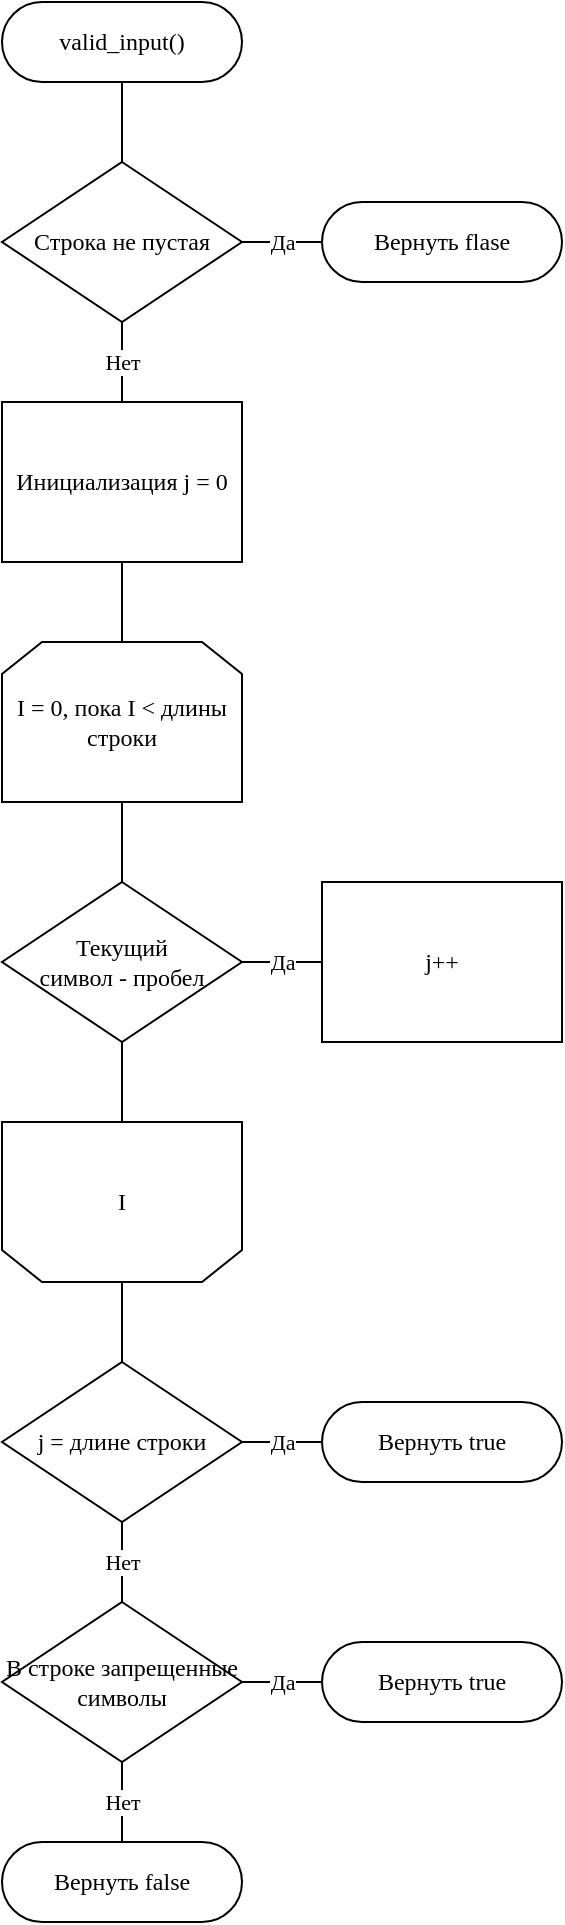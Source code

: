 <mxfile version="24.0.4" type="device">
  <diagram name="Страница — 1" id="f5qaqixOcX6vG_OhwR0j">
    <mxGraphModel dx="2269" dy="1460" grid="1" gridSize="10" guides="1" tooltips="1" connect="1" arrows="1" fold="1" page="1" pageScale="1" pageWidth="649" pageHeight="1011" math="0" shadow="0">
      <root>
        <mxCell id="0" />
        <mxCell id="1" parent="0" />
        <mxCell id="pgsB1EkeJsKvsmlyvLnq-3" style="edgeStyle=orthogonalEdgeStyle;rounded=0;orthogonalLoop=1;jettySize=auto;html=1;exitX=0.5;exitY=0.5;exitDx=0;exitDy=20;exitPerimeter=0;entryX=0.5;entryY=0;entryDx=0;entryDy=0;endArrow=none;endFill=0;fontFamily=Times New Roman;" edge="1" parent="1" source="lXoTdYUQ1xy_fdGRUUiX-2" target="pgsB1EkeJsKvsmlyvLnq-1">
          <mxGeometry relative="1" as="geometry" />
        </mxCell>
        <mxCell id="lXoTdYUQ1xy_fdGRUUiX-2" value="valid_input&lt;span style=&quot;background-color: initial;&quot;&gt;()&lt;/span&gt;" style="html=1;dashed=0;whiteSpace=wrap;shape=mxgraph.dfd.start;fontFamily=Times New Roman;" parent="1" vertex="1">
          <mxGeometry x="40" y="40" width="120" height="40" as="geometry" />
        </mxCell>
        <mxCell id="pgsB1EkeJsKvsmlyvLnq-5" value="Да" style="edgeStyle=orthogonalEdgeStyle;rounded=0;orthogonalLoop=1;jettySize=auto;html=1;exitX=1;exitY=0.5;exitDx=0;exitDy=0;endArrow=none;endFill=0;fontFamily=Times New Roman;" edge="1" parent="1" source="pgsB1EkeJsKvsmlyvLnq-1" target="pgsB1EkeJsKvsmlyvLnq-2">
          <mxGeometry relative="1" as="geometry" />
        </mxCell>
        <mxCell id="pgsB1EkeJsKvsmlyvLnq-19" value="Нет" style="edgeStyle=orthogonalEdgeStyle;rounded=0;orthogonalLoop=1;jettySize=auto;html=1;exitX=0.5;exitY=1;exitDx=0;exitDy=0;entryX=0.5;entryY=0;entryDx=0;entryDy=0;endArrow=none;endFill=0;fontFamily=Times New Roman;" edge="1" parent="1" source="pgsB1EkeJsKvsmlyvLnq-1" target="pgsB1EkeJsKvsmlyvLnq-6">
          <mxGeometry relative="1" as="geometry" />
        </mxCell>
        <mxCell id="pgsB1EkeJsKvsmlyvLnq-1" value="Строка не пустая" style="rhombus;whiteSpace=wrap;html=1;fontFamily=Times New Roman;" vertex="1" parent="1">
          <mxGeometry x="40" y="120" width="120" height="80" as="geometry" />
        </mxCell>
        <mxCell id="pgsB1EkeJsKvsmlyvLnq-2" value="Вернуть flase" style="html=1;dashed=0;whiteSpace=wrap;shape=mxgraph.dfd.start;fontFamily=Times New Roman;" vertex="1" parent="1">
          <mxGeometry x="200" y="140" width="120" height="40" as="geometry" />
        </mxCell>
        <mxCell id="pgsB1EkeJsKvsmlyvLnq-20" style="edgeStyle=orthogonalEdgeStyle;rounded=0;orthogonalLoop=1;jettySize=auto;html=1;exitX=0.5;exitY=1;exitDx=0;exitDy=0;entryX=0.5;entryY=0;entryDx=0;entryDy=0;endArrow=none;endFill=0;fontFamily=Times New Roman;" edge="1" parent="1" source="pgsB1EkeJsKvsmlyvLnq-6" target="pgsB1EkeJsKvsmlyvLnq-7">
          <mxGeometry relative="1" as="geometry" />
        </mxCell>
        <mxCell id="pgsB1EkeJsKvsmlyvLnq-6" value="Инициализация j = 0" style="rounded=0;whiteSpace=wrap;html=1;fontFamily=Times New Roman;" vertex="1" parent="1">
          <mxGeometry x="40" y="240" width="120" height="80" as="geometry" />
        </mxCell>
        <mxCell id="pgsB1EkeJsKvsmlyvLnq-21" style="edgeStyle=orthogonalEdgeStyle;rounded=0;orthogonalLoop=1;jettySize=auto;html=1;exitX=0.5;exitY=1;exitDx=0;exitDy=0;entryX=0.5;entryY=0;entryDx=0;entryDy=0;endArrow=none;endFill=0;fontFamily=Times New Roman;" edge="1" parent="1" source="pgsB1EkeJsKvsmlyvLnq-7" target="pgsB1EkeJsKvsmlyvLnq-9">
          <mxGeometry relative="1" as="geometry" />
        </mxCell>
        <mxCell id="pgsB1EkeJsKvsmlyvLnq-7" value="I = 0, пока I &amp;lt; длины строки" style="shape=loopLimit;whiteSpace=wrap;html=1;fontFamily=Times New Roman;" vertex="1" parent="1">
          <mxGeometry x="40" y="360" width="120" height="80" as="geometry" />
        </mxCell>
        <mxCell id="pgsB1EkeJsKvsmlyvLnq-23" style="edgeStyle=orthogonalEdgeStyle;rounded=0;orthogonalLoop=1;jettySize=auto;html=1;exitX=0.5;exitY=0;exitDx=0;exitDy=0;entryX=0.5;entryY=0;entryDx=0;entryDy=0;endArrow=none;endFill=0;fontFamily=Times New Roman;" edge="1" parent="1" source="pgsB1EkeJsKvsmlyvLnq-8" target="pgsB1EkeJsKvsmlyvLnq-10">
          <mxGeometry relative="1" as="geometry" />
        </mxCell>
        <mxCell id="pgsB1EkeJsKvsmlyvLnq-8" value="I" style="shape=loopLimit;whiteSpace=wrap;html=1;direction=west;fontFamily=Times New Roman;" vertex="1" parent="1">
          <mxGeometry x="40" y="600" width="120" height="80" as="geometry" />
        </mxCell>
        <mxCell id="pgsB1EkeJsKvsmlyvLnq-18" value="Да" style="edgeStyle=orthogonalEdgeStyle;rounded=0;orthogonalLoop=1;jettySize=auto;html=1;exitX=1;exitY=0.5;exitDx=0;exitDy=0;entryX=0;entryY=0.5;entryDx=0;entryDy=0;endArrow=none;endFill=0;fontFamily=Times New Roman;" edge="1" parent="1" source="pgsB1EkeJsKvsmlyvLnq-9" target="pgsB1EkeJsKvsmlyvLnq-17">
          <mxGeometry relative="1" as="geometry" />
        </mxCell>
        <mxCell id="pgsB1EkeJsKvsmlyvLnq-22" value="" style="edgeStyle=orthogonalEdgeStyle;rounded=0;orthogonalLoop=1;jettySize=auto;html=1;exitX=0.5;exitY=1;exitDx=0;exitDy=0;entryX=0.5;entryY=1;entryDx=0;entryDy=0;endArrow=none;endFill=0;fontFamily=Times New Roman;" edge="1" parent="1" source="pgsB1EkeJsKvsmlyvLnq-9" target="pgsB1EkeJsKvsmlyvLnq-8">
          <mxGeometry relative="1" as="geometry" />
        </mxCell>
        <mxCell id="pgsB1EkeJsKvsmlyvLnq-9" value="Текущий &lt;br&gt;символ - пробел" style="rhombus;whiteSpace=wrap;html=1;fontFamily=Times New Roman;" vertex="1" parent="1">
          <mxGeometry x="40" y="480" width="120" height="80" as="geometry" />
        </mxCell>
        <mxCell id="pgsB1EkeJsKvsmlyvLnq-25" value="Нет" style="edgeStyle=orthogonalEdgeStyle;rounded=0;orthogonalLoop=1;jettySize=auto;html=1;exitX=0.5;exitY=1;exitDx=0;exitDy=0;entryX=0.5;entryY=0;entryDx=0;entryDy=0;endArrow=none;endFill=0;fontFamily=Times New Roman;" edge="1" parent="1" source="pgsB1EkeJsKvsmlyvLnq-10" target="pgsB1EkeJsKvsmlyvLnq-11">
          <mxGeometry relative="1" as="geometry" />
        </mxCell>
        <mxCell id="pgsB1EkeJsKvsmlyvLnq-10" value="j = длине строки" style="rhombus;whiteSpace=wrap;html=1;fontFamily=Times New Roman;" vertex="1" parent="1">
          <mxGeometry x="40" y="720" width="120" height="80" as="geometry" />
        </mxCell>
        <mxCell id="pgsB1EkeJsKvsmlyvLnq-11" value="В строке запрещенные символы" style="rhombus;whiteSpace=wrap;html=1;fontFamily=Times New Roman;" vertex="1" parent="1">
          <mxGeometry x="40" y="840" width="120" height="80" as="geometry" />
        </mxCell>
        <mxCell id="pgsB1EkeJsKvsmlyvLnq-12" value="Вернуть false" style="html=1;dashed=0;whiteSpace=wrap;shape=mxgraph.dfd.start;fontFamily=Times New Roman;" vertex="1" parent="1">
          <mxGeometry x="40" y="960" width="120" height="40" as="geometry" />
        </mxCell>
        <mxCell id="pgsB1EkeJsKvsmlyvLnq-14" value="Вернуть true" style="html=1;dashed=0;whiteSpace=wrap;shape=mxgraph.dfd.start;fontFamily=Times New Roman;" vertex="1" parent="1">
          <mxGeometry x="200" y="860" width="120" height="40" as="geometry" />
        </mxCell>
        <mxCell id="pgsB1EkeJsKvsmlyvLnq-16" value="Вернуть true" style="html=1;dashed=0;whiteSpace=wrap;shape=mxgraph.dfd.start;fontFamily=Times New Roman;" vertex="1" parent="1">
          <mxGeometry x="200" y="740" width="120" height="40" as="geometry" />
        </mxCell>
        <mxCell id="pgsB1EkeJsKvsmlyvLnq-17" value="j++" style="rounded=0;whiteSpace=wrap;html=1;fontFamily=Times New Roman;" vertex="1" parent="1">
          <mxGeometry x="200" y="480" width="120" height="80" as="geometry" />
        </mxCell>
        <mxCell id="pgsB1EkeJsKvsmlyvLnq-24" value="Да" style="edgeStyle=orthogonalEdgeStyle;rounded=0;orthogonalLoop=1;jettySize=auto;html=1;exitX=1;exitY=0.5;exitDx=0;exitDy=0;entryX=0;entryY=0.5;entryDx=0;entryDy=0;entryPerimeter=0;endArrow=none;endFill=0;fontFamily=Times New Roman;" edge="1" parent="1" source="pgsB1EkeJsKvsmlyvLnq-10" target="pgsB1EkeJsKvsmlyvLnq-16">
          <mxGeometry relative="1" as="geometry" />
        </mxCell>
        <mxCell id="pgsB1EkeJsKvsmlyvLnq-26" value="Нет" style="edgeStyle=orthogonalEdgeStyle;rounded=0;orthogonalLoop=1;jettySize=auto;html=1;exitX=0.5;exitY=1;exitDx=0;exitDy=0;entryX=0.5;entryY=0.5;entryDx=0;entryDy=-20;entryPerimeter=0;endArrow=none;endFill=0;fontFamily=Times New Roman;" edge="1" parent="1" source="pgsB1EkeJsKvsmlyvLnq-11" target="pgsB1EkeJsKvsmlyvLnq-12">
          <mxGeometry relative="1" as="geometry" />
        </mxCell>
        <mxCell id="pgsB1EkeJsKvsmlyvLnq-27" value="Да" style="edgeStyle=orthogonalEdgeStyle;rounded=0;orthogonalLoop=1;jettySize=auto;html=1;exitX=1;exitY=0.5;exitDx=0;exitDy=0;entryX=0;entryY=0.5;entryDx=0;entryDy=0;entryPerimeter=0;endArrow=none;endFill=0;fontFamily=Times New Roman;" edge="1" parent="1" source="pgsB1EkeJsKvsmlyvLnq-11" target="pgsB1EkeJsKvsmlyvLnq-14">
          <mxGeometry relative="1" as="geometry" />
        </mxCell>
      </root>
    </mxGraphModel>
  </diagram>
</mxfile>
